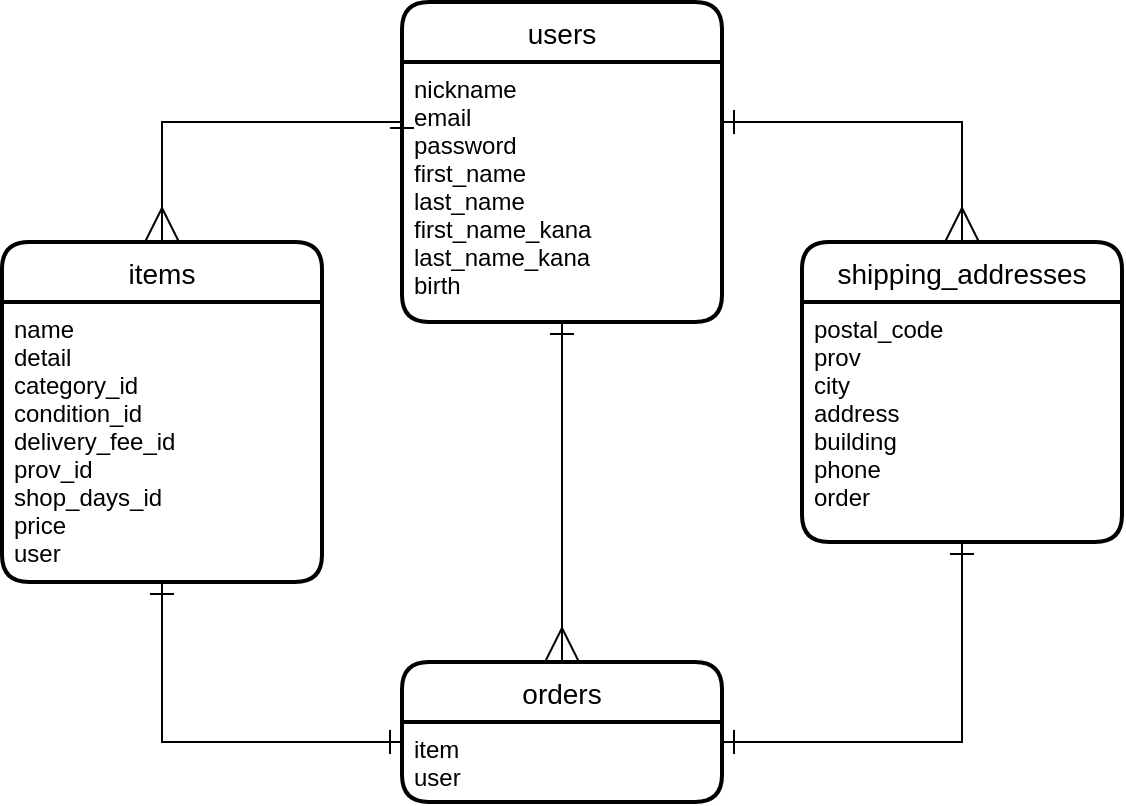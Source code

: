 <mxfile>
    <diagram id="HG5_S1IwpvVztm-JOkL6" name="ページ1">
        <mxGraphModel dx="1173" dy="586" grid="1" gridSize="10" guides="1" tooltips="1" connect="1" arrows="1" fold="1" page="1" pageScale="1" pageWidth="827" pageHeight="1169" math="0" shadow="0">
            <root>
                <mxCell id="0"/>
                <mxCell id="1" parent="0"/>
                <mxCell id="28" value="users" style="swimlane;childLayout=stackLayout;horizontal=1;startSize=30;horizontalStack=0;rounded=1;fontSize=14;fontStyle=0;strokeWidth=2;resizeParent=0;resizeLast=1;shadow=0;dashed=0;align=center;" vertex="1" parent="1">
                    <mxGeometry x="200" y="40" width="160" height="160" as="geometry"/>
                </mxCell>
                <mxCell id="29" value="nickname&#10;email&#10;password&#10;first_name&#10;last_name&#10;first_name_kana&#10;last_name_kana&#10;birth" style="align=left;strokeColor=none;fillColor=none;spacingLeft=4;fontSize=12;verticalAlign=top;resizable=0;rotatable=0;part=1;" vertex="1" parent="28">
                    <mxGeometry y="30" width="160" height="130" as="geometry"/>
                </mxCell>
                <mxCell id="30" value="items" style="swimlane;childLayout=stackLayout;horizontal=1;startSize=30;horizontalStack=0;rounded=1;fontSize=14;fontStyle=0;strokeWidth=2;resizeParent=0;resizeLast=1;shadow=0;dashed=0;align=center;" vertex="1" parent="1">
                    <mxGeometry y="160" width="160" height="170" as="geometry"/>
                </mxCell>
                <mxCell id="31" value="name&#10;detail&#10;category_id&#10;condition_id&#10;delivery_fee_id&#10;prov_id&#10;shop_days_id&#10;price&#10;user" style="align=left;strokeColor=none;fillColor=none;spacingLeft=4;fontSize=12;verticalAlign=top;resizable=0;rotatable=0;part=1;" vertex="1" parent="30">
                    <mxGeometry y="30" width="160" height="140" as="geometry"/>
                </mxCell>
                <mxCell id="44" style="edgeStyle=orthogonalEdgeStyle;rounded=0;orthogonalLoop=1;jettySize=auto;html=1;entryX=0.5;entryY=1;entryDx=0;entryDy=0;fontSize=14;startSize=15;startArrow=ERmany;startFill=0;endArrow=ERone;endFill=0;endSize=10;" edge="1" parent="1" source="32" target="29">
                    <mxGeometry relative="1" as="geometry">
                        <Array as="points"/>
                    </mxGeometry>
                </mxCell>
                <mxCell id="32" value="orders" style="swimlane;childLayout=stackLayout;horizontal=1;startSize=30;horizontalStack=0;rounded=1;fontSize=14;fontStyle=0;strokeWidth=2;resizeParent=0;resizeLast=1;shadow=0;dashed=0;align=center;" vertex="1" parent="1">
                    <mxGeometry x="200" y="370" width="160" height="70" as="geometry"/>
                </mxCell>
                <mxCell id="33" value="item&#10;user" style="align=left;strokeColor=none;fillColor=none;spacingLeft=4;fontSize=12;verticalAlign=top;resizable=0;rotatable=0;part=1;" vertex="1" parent="32">
                    <mxGeometry y="30" width="160" height="40" as="geometry"/>
                </mxCell>
                <mxCell id="37" value="shipping_addresses" style="swimlane;childLayout=stackLayout;horizontal=1;startSize=30;horizontalStack=0;rounded=1;fontSize=14;fontStyle=0;strokeWidth=2;resizeParent=0;resizeLast=1;shadow=0;dashed=0;align=center;" vertex="1" parent="1">
                    <mxGeometry x="400" y="160" width="160" height="150" as="geometry"/>
                </mxCell>
                <mxCell id="38" value="postal_code&#10;prov&#10;city&#10;address&#10;building&#10;phone&#10;order" style="align=left;strokeColor=none;fillColor=none;spacingLeft=4;fontSize=12;verticalAlign=top;resizable=0;rotatable=0;part=1;" vertex="1" parent="37">
                    <mxGeometry y="30" width="160" height="120" as="geometry"/>
                </mxCell>
                <mxCell id="45" style="edgeStyle=orthogonalEdgeStyle;rounded=0;orthogonalLoop=1;jettySize=auto;html=1;exitX=0;exitY=0.25;exitDx=0;exitDy=0;fontSize=14;startArrow=ERone;startFill=0;endArrow=ERone;endFill=0;startSize=10;endSize=10;" edge="1" parent="1" source="33" target="31">
                    <mxGeometry relative="1" as="geometry">
                        <Array as="points">
                            <mxPoint x="80" y="410"/>
                        </Array>
                    </mxGeometry>
                </mxCell>
                <mxCell id="47" style="edgeStyle=orthogonalEdgeStyle;rounded=0;orthogonalLoop=1;jettySize=auto;html=1;fontSize=14;startArrow=ERmany;startFill=0;endArrow=ERone;endFill=0;startSize=15;endSize=10;entryX=0;entryY=0.3;entryDx=0;entryDy=0;entryPerimeter=0;exitX=0.5;exitY=0;exitDx=0;exitDy=0;" edge="1" parent="1" source="30" target="29">
                    <mxGeometry relative="1" as="geometry">
                        <mxPoint x="80" y="150" as="sourcePoint"/>
                        <mxPoint x="70" y="40" as="targetPoint"/>
                        <Array as="points">
                            <mxPoint x="80" y="100"/>
                        </Array>
                    </mxGeometry>
                </mxCell>
                <mxCell id="48" style="edgeStyle=orthogonalEdgeStyle;rounded=0;orthogonalLoop=1;jettySize=auto;html=1;fontSize=14;startArrow=ERmany;startFill=0;endArrow=ERone;endFill=0;startSize=15;endSize=10;exitX=0.5;exitY=0;exitDx=0;exitDy=0;" edge="1" parent="1" source="37" target="29">
                    <mxGeometry relative="1" as="geometry">
                        <mxPoint x="480" y="130" as="sourcePoint"/>
                        <mxPoint x="510" y="100" as="targetPoint"/>
                        <Array as="points">
                            <mxPoint x="480" y="100"/>
                        </Array>
                    </mxGeometry>
                </mxCell>
                <mxCell id="49" style="edgeStyle=orthogonalEdgeStyle;rounded=0;orthogonalLoop=1;jettySize=auto;html=1;exitX=0;exitY=0.25;exitDx=0;exitDy=0;fontSize=14;startArrow=ERone;startFill=0;endArrow=ERone;endFill=0;startSize=10;endSize=10;" edge="1" parent="1" target="38">
                    <mxGeometry relative="1" as="geometry">
                        <mxPoint x="360" y="410" as="sourcePoint"/>
                        <mxPoint x="524" y="350" as="targetPoint"/>
                        <Array as="points">
                            <mxPoint x="480" y="410"/>
                        </Array>
                    </mxGeometry>
                </mxCell>
            </root>
        </mxGraphModel>
    </diagram>
</mxfile>